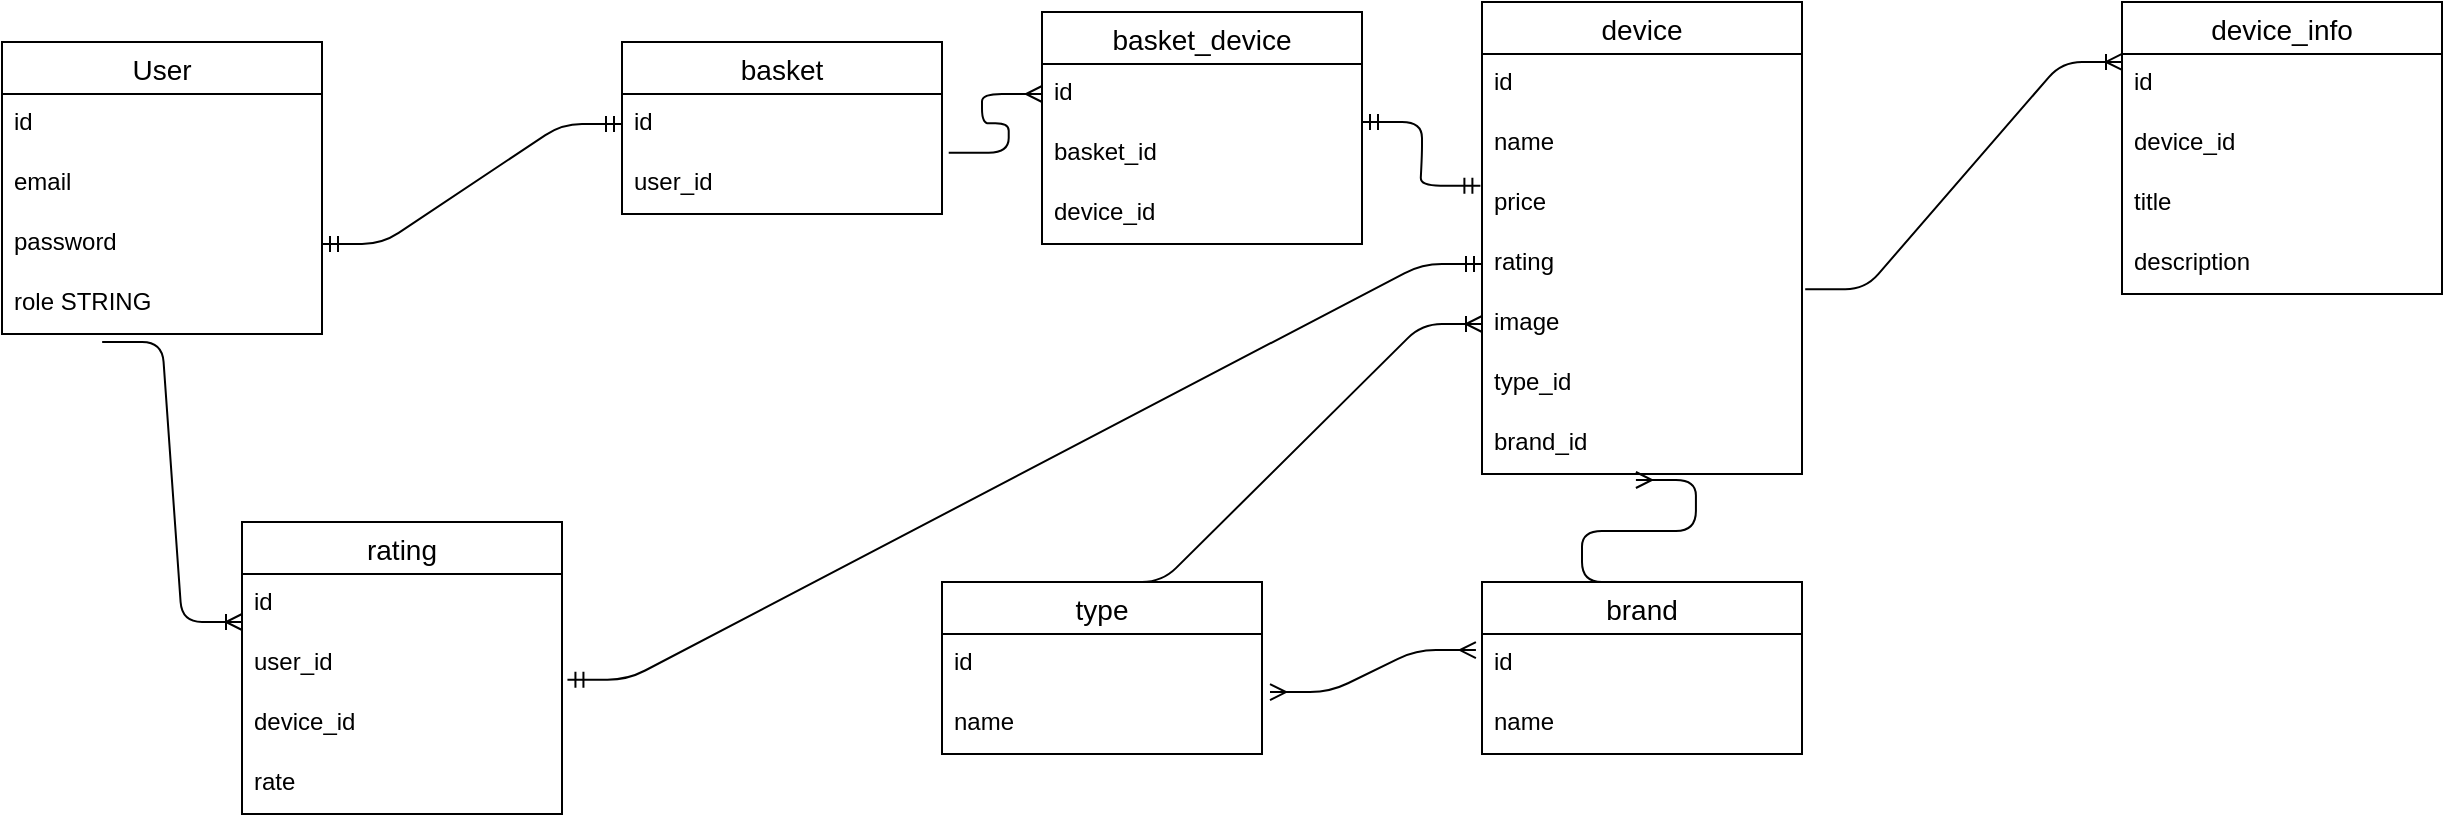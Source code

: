 <mxfile version="14.5.1" type="github">
  <diagram id="Ka1aiFm0YWXtZrp5DktD" name="Page-1">
    <mxGraphModel dx="1673" dy="896" grid="1" gridSize="10" guides="1" tooltips="1" connect="1" arrows="1" fold="1" page="1" pageScale="1" pageWidth="827" pageHeight="1169" math="0" shadow="0">
      <root>
        <mxCell id="0" />
        <mxCell id="1" parent="0" />
        <mxCell id="cYTyytsJE0ijzKa58vDJ-1" value="User" style="swimlane;fontStyle=0;childLayout=stackLayout;horizontal=1;startSize=26;horizontalStack=0;resizeParent=1;resizeParentMax=0;resizeLast=0;collapsible=1;marginBottom=0;align=center;fontSize=14;" vertex="1" parent="1">
          <mxGeometry x="80" y="60" width="160" height="146" as="geometry" />
        </mxCell>
        <mxCell id="cYTyytsJE0ijzKa58vDJ-2" value="id" style="text;strokeColor=none;fillColor=none;spacingLeft=4;spacingRight=4;overflow=hidden;rotatable=0;points=[[0,0.5],[1,0.5]];portConstraint=eastwest;fontSize=12;" vertex="1" parent="cYTyytsJE0ijzKa58vDJ-1">
          <mxGeometry y="26" width="160" height="30" as="geometry" />
        </mxCell>
        <mxCell id="cYTyytsJE0ijzKa58vDJ-3" value="email" style="text;strokeColor=none;fillColor=none;spacingLeft=4;spacingRight=4;overflow=hidden;rotatable=0;points=[[0,0.5],[1,0.5]];portConstraint=eastwest;fontSize=12;" vertex="1" parent="cYTyytsJE0ijzKa58vDJ-1">
          <mxGeometry y="56" width="160" height="30" as="geometry" />
        </mxCell>
        <mxCell id="cYTyytsJE0ijzKa58vDJ-5" value="password" style="text;strokeColor=none;fillColor=none;spacingLeft=4;spacingRight=4;overflow=hidden;rotatable=0;points=[[0,0.5],[1,0.5]];portConstraint=eastwest;fontSize=12;" vertex="1" parent="cYTyytsJE0ijzKa58vDJ-1">
          <mxGeometry y="86" width="160" height="30" as="geometry" />
        </mxCell>
        <mxCell id="cYTyytsJE0ijzKa58vDJ-4" value="role STRING" style="text;strokeColor=none;fillColor=none;spacingLeft=4;spacingRight=4;overflow=hidden;rotatable=0;points=[[0,0.5],[1,0.5]];portConstraint=eastwest;fontSize=12;" vertex="1" parent="cYTyytsJE0ijzKa58vDJ-1">
          <mxGeometry y="116" width="160" height="30" as="geometry" />
        </mxCell>
        <mxCell id="cYTyytsJE0ijzKa58vDJ-6" value="basket" style="swimlane;fontStyle=0;childLayout=stackLayout;horizontal=1;startSize=26;horizontalStack=0;resizeParent=1;resizeParentMax=0;resizeLast=0;collapsible=1;marginBottom=0;align=center;fontSize=14;" vertex="1" parent="1">
          <mxGeometry x="390" y="60" width="160" height="86" as="geometry" />
        </mxCell>
        <mxCell id="cYTyytsJE0ijzKa58vDJ-7" value="id" style="text;strokeColor=none;fillColor=none;spacingLeft=4;spacingRight=4;overflow=hidden;rotatable=0;points=[[0,0.5],[1,0.5]];portConstraint=eastwest;fontSize=12;" vertex="1" parent="cYTyytsJE0ijzKa58vDJ-6">
          <mxGeometry y="26" width="160" height="30" as="geometry" />
        </mxCell>
        <mxCell id="cYTyytsJE0ijzKa58vDJ-8" value="user_id" style="text;strokeColor=none;fillColor=none;spacingLeft=4;spacingRight=4;overflow=hidden;rotatable=0;points=[[0,0.5],[1,0.5]];portConstraint=eastwest;fontSize=12;" vertex="1" parent="cYTyytsJE0ijzKa58vDJ-6">
          <mxGeometry y="56" width="160" height="30" as="geometry" />
        </mxCell>
        <mxCell id="cYTyytsJE0ijzKa58vDJ-11" value="" style="edgeStyle=entityRelationEdgeStyle;fontSize=12;html=1;endArrow=ERmandOne;startArrow=ERmandOne;exitX=1;exitY=0.5;exitDx=0;exitDy=0;entryX=0;entryY=0.5;entryDx=0;entryDy=0;" edge="1" parent="1" source="cYTyytsJE0ijzKa58vDJ-5" target="cYTyytsJE0ijzKa58vDJ-7">
          <mxGeometry width="100" height="100" relative="1" as="geometry">
            <mxPoint x="270" y="180" as="sourcePoint" />
            <mxPoint x="380" y="100" as="targetPoint" />
          </mxGeometry>
        </mxCell>
        <mxCell id="cYTyytsJE0ijzKa58vDJ-13" value="device" style="swimlane;fontStyle=0;childLayout=stackLayout;horizontal=1;startSize=26;horizontalStack=0;resizeParent=1;resizeParentMax=0;resizeLast=0;collapsible=1;marginBottom=0;align=center;fontSize=14;" vertex="1" parent="1">
          <mxGeometry x="820" y="40" width="160" height="236" as="geometry" />
        </mxCell>
        <mxCell id="cYTyytsJE0ijzKa58vDJ-14" value="id" style="text;strokeColor=none;fillColor=none;spacingLeft=4;spacingRight=4;overflow=hidden;rotatable=0;points=[[0,0.5],[1,0.5]];portConstraint=eastwest;fontSize=12;" vertex="1" parent="cYTyytsJE0ijzKa58vDJ-13">
          <mxGeometry y="26" width="160" height="30" as="geometry" />
        </mxCell>
        <mxCell id="cYTyytsJE0ijzKa58vDJ-15" value="name" style="text;strokeColor=none;fillColor=none;spacingLeft=4;spacingRight=4;overflow=hidden;rotatable=0;points=[[0,0.5],[1,0.5]];portConstraint=eastwest;fontSize=12;" vertex="1" parent="cYTyytsJE0ijzKa58vDJ-13">
          <mxGeometry y="56" width="160" height="30" as="geometry" />
        </mxCell>
        <mxCell id="cYTyytsJE0ijzKa58vDJ-16" value="price" style="text;strokeColor=none;fillColor=none;spacingLeft=4;spacingRight=4;overflow=hidden;rotatable=0;points=[[0,0.5],[1,0.5]];portConstraint=eastwest;fontSize=12;" vertex="1" parent="cYTyytsJE0ijzKa58vDJ-13">
          <mxGeometry y="86" width="160" height="30" as="geometry" />
        </mxCell>
        <mxCell id="cYTyytsJE0ijzKa58vDJ-17" value="rating" style="text;strokeColor=none;fillColor=none;spacingLeft=4;spacingRight=4;overflow=hidden;rotatable=0;points=[[0,0.5],[1,0.5]];portConstraint=eastwest;fontSize=12;" vertex="1" parent="cYTyytsJE0ijzKa58vDJ-13">
          <mxGeometry y="116" width="160" height="30" as="geometry" />
        </mxCell>
        <mxCell id="cYTyytsJE0ijzKa58vDJ-18" value="image" style="text;strokeColor=none;fillColor=none;spacingLeft=4;spacingRight=4;overflow=hidden;rotatable=0;points=[[0,0.5],[1,0.5]];portConstraint=eastwest;fontSize=12;" vertex="1" parent="cYTyytsJE0ijzKa58vDJ-13">
          <mxGeometry y="146" width="160" height="30" as="geometry" />
        </mxCell>
        <mxCell id="cYTyytsJE0ijzKa58vDJ-20" value="type_id" style="text;strokeColor=none;fillColor=none;spacingLeft=4;spacingRight=4;overflow=hidden;rotatable=0;points=[[0,0.5],[1,0.5]];portConstraint=eastwest;fontSize=12;" vertex="1" parent="cYTyytsJE0ijzKa58vDJ-13">
          <mxGeometry y="176" width="160" height="30" as="geometry" />
        </mxCell>
        <mxCell id="cYTyytsJE0ijzKa58vDJ-19" value="brand_id" style="text;strokeColor=none;fillColor=none;spacingLeft=4;spacingRight=4;overflow=hidden;rotatable=0;points=[[0,0.5],[1,0.5]];portConstraint=eastwest;fontSize=12;" vertex="1" parent="cYTyytsJE0ijzKa58vDJ-13">
          <mxGeometry y="206" width="160" height="30" as="geometry" />
        </mxCell>
        <mxCell id="cYTyytsJE0ijzKa58vDJ-21" value="type" style="swimlane;fontStyle=0;childLayout=stackLayout;horizontal=1;startSize=26;horizontalStack=0;resizeParent=1;resizeParentMax=0;resizeLast=0;collapsible=1;marginBottom=0;align=center;fontSize=14;" vertex="1" parent="1">
          <mxGeometry x="550" y="330" width="160" height="86" as="geometry" />
        </mxCell>
        <mxCell id="cYTyytsJE0ijzKa58vDJ-22" value="id" style="text;strokeColor=none;fillColor=none;spacingLeft=4;spacingRight=4;overflow=hidden;rotatable=0;points=[[0,0.5],[1,0.5]];portConstraint=eastwest;fontSize=12;" vertex="1" parent="cYTyytsJE0ijzKa58vDJ-21">
          <mxGeometry y="26" width="160" height="30" as="geometry" />
        </mxCell>
        <mxCell id="cYTyytsJE0ijzKa58vDJ-23" value="name" style="text;strokeColor=none;fillColor=none;spacingLeft=4;spacingRight=4;overflow=hidden;rotatable=0;points=[[0,0.5],[1,0.5]];portConstraint=eastwest;fontSize=12;" vertex="1" parent="cYTyytsJE0ijzKa58vDJ-21">
          <mxGeometry y="56" width="160" height="30" as="geometry" />
        </mxCell>
        <mxCell id="cYTyytsJE0ijzKa58vDJ-24" value="brand" style="swimlane;fontStyle=0;childLayout=stackLayout;horizontal=1;startSize=26;horizontalStack=0;resizeParent=1;resizeParentMax=0;resizeLast=0;collapsible=1;marginBottom=0;align=center;fontSize=14;" vertex="1" parent="1">
          <mxGeometry x="820" y="330" width="160" height="86" as="geometry" />
        </mxCell>
        <mxCell id="cYTyytsJE0ijzKa58vDJ-25" value="id" style="text;strokeColor=none;fillColor=none;spacingLeft=4;spacingRight=4;overflow=hidden;rotatable=0;points=[[0,0.5],[1,0.5]];portConstraint=eastwest;fontSize=12;" vertex="1" parent="cYTyytsJE0ijzKa58vDJ-24">
          <mxGeometry y="26" width="160" height="30" as="geometry" />
        </mxCell>
        <mxCell id="cYTyytsJE0ijzKa58vDJ-26" value="name" style="text;strokeColor=none;fillColor=none;spacingLeft=4;spacingRight=4;overflow=hidden;rotatable=0;points=[[0,0.5],[1,0.5]];portConstraint=eastwest;fontSize=12;" vertex="1" parent="cYTyytsJE0ijzKa58vDJ-24">
          <mxGeometry y="56" width="160" height="30" as="geometry" />
        </mxCell>
        <mxCell id="cYTyytsJE0ijzKa58vDJ-27" value="" style="edgeStyle=entityRelationEdgeStyle;fontSize=12;html=1;endArrow=ERmany;startArrow=ERmany;exitX=1.025;exitY=-0.033;exitDx=0;exitDy=0;exitPerimeter=0;entryX=-0.019;entryY=0.267;entryDx=0;entryDy=0;entryPerimeter=0;" edge="1" parent="1" source="cYTyytsJE0ijzKa58vDJ-23" target="cYTyytsJE0ijzKa58vDJ-25">
          <mxGeometry width="100" height="100" relative="1" as="geometry">
            <mxPoint x="720" y="430" as="sourcePoint" />
            <mxPoint x="820" y="330" as="targetPoint" />
          </mxGeometry>
        </mxCell>
        <mxCell id="cYTyytsJE0ijzKa58vDJ-28" value="" style="edgeStyle=entityRelationEdgeStyle;fontSize=12;html=1;endArrow=ERoneToMany;exitX=0.5;exitY=0;exitDx=0;exitDy=0;entryX=0;entryY=0.5;entryDx=0;entryDy=0;" edge="1" parent="1" source="cYTyytsJE0ijzKa58vDJ-21" target="cYTyytsJE0ijzKa58vDJ-18">
          <mxGeometry width="100" height="100" relative="1" as="geometry">
            <mxPoint x="640" y="310" as="sourcePoint" />
            <mxPoint x="740" y="210" as="targetPoint" />
          </mxGeometry>
        </mxCell>
        <mxCell id="cYTyytsJE0ijzKa58vDJ-29" value="" style="edgeStyle=entityRelationEdgeStyle;fontSize=12;html=1;endArrow=ERmany;entryX=0.481;entryY=1.1;entryDx=0;entryDy=0;entryPerimeter=0;exitX=0.5;exitY=0;exitDx=0;exitDy=0;" edge="1" parent="1" source="cYTyytsJE0ijzKa58vDJ-24" target="cYTyytsJE0ijzKa58vDJ-19">
          <mxGeometry width="100" height="100" relative="1" as="geometry">
            <mxPoint x="380" y="360" as="sourcePoint" />
            <mxPoint x="480" y="260" as="targetPoint" />
          </mxGeometry>
        </mxCell>
        <mxCell id="cYTyytsJE0ijzKa58vDJ-30" value="device_info" style="swimlane;fontStyle=0;childLayout=stackLayout;horizontal=1;startSize=26;horizontalStack=0;resizeParent=1;resizeParentMax=0;resizeLast=0;collapsible=1;marginBottom=0;align=center;fontSize=14;" vertex="1" parent="1">
          <mxGeometry x="1140" y="40" width="160" height="146" as="geometry" />
        </mxCell>
        <mxCell id="cYTyytsJE0ijzKa58vDJ-31" value="id" style="text;strokeColor=none;fillColor=none;spacingLeft=4;spacingRight=4;overflow=hidden;rotatable=0;points=[[0,0.5],[1,0.5]];portConstraint=eastwest;fontSize=12;" vertex="1" parent="cYTyytsJE0ijzKa58vDJ-30">
          <mxGeometry y="26" width="160" height="30" as="geometry" />
        </mxCell>
        <mxCell id="cYTyytsJE0ijzKa58vDJ-32" value="device_id" style="text;strokeColor=none;fillColor=none;spacingLeft=4;spacingRight=4;overflow=hidden;rotatable=0;points=[[0,0.5],[1,0.5]];portConstraint=eastwest;fontSize=12;" vertex="1" parent="cYTyytsJE0ijzKa58vDJ-30">
          <mxGeometry y="56" width="160" height="30" as="geometry" />
        </mxCell>
        <mxCell id="cYTyytsJE0ijzKa58vDJ-33" value="title" style="text;strokeColor=none;fillColor=none;spacingLeft=4;spacingRight=4;overflow=hidden;rotatable=0;points=[[0,0.5],[1,0.5]];portConstraint=eastwest;fontSize=12;" vertex="1" parent="cYTyytsJE0ijzKa58vDJ-30">
          <mxGeometry y="86" width="160" height="30" as="geometry" />
        </mxCell>
        <mxCell id="cYTyytsJE0ijzKa58vDJ-34" value="description" style="text;strokeColor=none;fillColor=none;spacingLeft=4;spacingRight=4;overflow=hidden;rotatable=0;points=[[0,0.5],[1,0.5]];portConstraint=eastwest;fontSize=12;" vertex="1" parent="cYTyytsJE0ijzKa58vDJ-30">
          <mxGeometry y="116" width="160" height="30" as="geometry" />
        </mxCell>
        <mxCell id="cYTyytsJE0ijzKa58vDJ-35" value="" style="edgeStyle=entityRelationEdgeStyle;fontSize=12;html=1;endArrow=ERoneToMany;exitX=1.01;exitY=0.92;exitDx=0;exitDy=0;entryX=0;entryY=0.133;entryDx=0;entryDy=0;exitPerimeter=0;entryPerimeter=0;" edge="1" parent="1" source="cYTyytsJE0ijzKa58vDJ-17" target="cYTyytsJE0ijzKa58vDJ-31">
          <mxGeometry width="100" height="100" relative="1" as="geometry">
            <mxPoint x="1180" y="299.0" as="sourcePoint" />
            <mxPoint x="1370" y="170" as="targetPoint" />
          </mxGeometry>
        </mxCell>
        <mxCell id="cYTyytsJE0ijzKa58vDJ-36" value="basket_device" style="swimlane;fontStyle=0;childLayout=stackLayout;horizontal=1;startSize=26;horizontalStack=0;resizeParent=1;resizeParentMax=0;resizeLast=0;collapsible=1;marginBottom=0;align=center;fontSize=14;" vertex="1" parent="1">
          <mxGeometry x="600" y="45" width="160" height="116" as="geometry" />
        </mxCell>
        <mxCell id="cYTyytsJE0ijzKa58vDJ-37" value="id" style="text;strokeColor=none;fillColor=none;spacingLeft=4;spacingRight=4;overflow=hidden;rotatable=0;points=[[0,0.5],[1,0.5]];portConstraint=eastwest;fontSize=12;" vertex="1" parent="cYTyytsJE0ijzKa58vDJ-36">
          <mxGeometry y="26" width="160" height="30" as="geometry" />
        </mxCell>
        <mxCell id="cYTyytsJE0ijzKa58vDJ-38" value="basket_id" style="text;strokeColor=none;fillColor=none;spacingLeft=4;spacingRight=4;overflow=hidden;rotatable=0;points=[[0,0.5],[1,0.5]];portConstraint=eastwest;fontSize=12;" vertex="1" parent="cYTyytsJE0ijzKa58vDJ-36">
          <mxGeometry y="56" width="160" height="30" as="geometry" />
        </mxCell>
        <mxCell id="cYTyytsJE0ijzKa58vDJ-39" value="device_id" style="text;strokeColor=none;fillColor=none;spacingLeft=4;spacingRight=4;overflow=hidden;rotatable=0;points=[[0,0.5],[1,0.5]];portConstraint=eastwest;fontSize=12;" vertex="1" parent="cYTyytsJE0ijzKa58vDJ-36">
          <mxGeometry y="86" width="160" height="30" as="geometry" />
        </mxCell>
        <mxCell id="cYTyytsJE0ijzKa58vDJ-40" value="" style="edgeStyle=entityRelationEdgeStyle;fontSize=12;html=1;endArrow=ERmany;exitX=1.021;exitY=-0.022;exitDx=0;exitDy=0;exitPerimeter=0;entryX=0;entryY=0.5;entryDx=0;entryDy=0;" edge="1" parent="1" source="cYTyytsJE0ijzKa58vDJ-8" target="cYTyytsJE0ijzKa58vDJ-37">
          <mxGeometry width="100" height="100" relative="1" as="geometry">
            <mxPoint x="440" y="310" as="sourcePoint" />
            <mxPoint x="540" y="210" as="targetPoint" />
          </mxGeometry>
        </mxCell>
        <mxCell id="cYTyytsJE0ijzKa58vDJ-41" value="" style="edgeStyle=entityRelationEdgeStyle;fontSize=12;html=1;endArrow=ERmandOne;startArrow=ERmandOne;entryX=-0.005;entryY=0.194;entryDx=0;entryDy=0;entryPerimeter=0;exitX=1;exitY=0.967;exitDx=0;exitDy=0;exitPerimeter=0;" edge="1" parent="1" source="cYTyytsJE0ijzKa58vDJ-37" target="cYTyytsJE0ijzKa58vDJ-16">
          <mxGeometry width="100" height="100" relative="1" as="geometry">
            <mxPoint x="450" y="290" as="sourcePoint" />
            <mxPoint x="550" y="190" as="targetPoint" />
          </mxGeometry>
        </mxCell>
        <mxCell id="cYTyytsJE0ijzKa58vDJ-42" value="rating" style="swimlane;fontStyle=0;childLayout=stackLayout;horizontal=1;startSize=26;horizontalStack=0;resizeParent=1;resizeParentMax=0;resizeLast=0;collapsible=1;marginBottom=0;align=center;fontSize=14;" vertex="1" parent="1">
          <mxGeometry x="200" y="300" width="160" height="146" as="geometry" />
        </mxCell>
        <mxCell id="cYTyytsJE0ijzKa58vDJ-43" value="id" style="text;strokeColor=none;fillColor=none;spacingLeft=4;spacingRight=4;overflow=hidden;rotatable=0;points=[[0,0.5],[1,0.5]];portConstraint=eastwest;fontSize=12;" vertex="1" parent="cYTyytsJE0ijzKa58vDJ-42">
          <mxGeometry y="26" width="160" height="30" as="geometry" />
        </mxCell>
        <mxCell id="cYTyytsJE0ijzKa58vDJ-44" value="user_id" style="text;strokeColor=none;fillColor=none;spacingLeft=4;spacingRight=4;overflow=hidden;rotatable=0;points=[[0,0.5],[1,0.5]];portConstraint=eastwest;fontSize=12;" vertex="1" parent="cYTyytsJE0ijzKa58vDJ-42">
          <mxGeometry y="56" width="160" height="30" as="geometry" />
        </mxCell>
        <mxCell id="cYTyytsJE0ijzKa58vDJ-45" value="device_id" style="text;strokeColor=none;fillColor=none;spacingLeft=4;spacingRight=4;overflow=hidden;rotatable=0;points=[[0,0.5],[1,0.5]];portConstraint=eastwest;fontSize=12;" vertex="1" parent="cYTyytsJE0ijzKa58vDJ-42">
          <mxGeometry y="86" width="160" height="30" as="geometry" />
        </mxCell>
        <mxCell id="cYTyytsJE0ijzKa58vDJ-46" value="rate" style="text;strokeColor=none;fillColor=none;spacingLeft=4;spacingRight=4;overflow=hidden;rotatable=0;points=[[0,0.5],[1,0.5]];portConstraint=eastwest;fontSize=12;" vertex="1" parent="cYTyytsJE0ijzKa58vDJ-42">
          <mxGeometry y="116" width="160" height="30" as="geometry" />
        </mxCell>
        <mxCell id="cYTyytsJE0ijzKa58vDJ-47" value="" style="edgeStyle=entityRelationEdgeStyle;fontSize=12;html=1;endArrow=ERoneToMany;entryX=0;entryY=0.8;entryDx=0;entryDy=0;entryPerimeter=0;exitX=0.313;exitY=1.133;exitDx=0;exitDy=0;exitPerimeter=0;" edge="1" parent="1" source="cYTyytsJE0ijzKa58vDJ-4" target="cYTyytsJE0ijzKa58vDJ-43">
          <mxGeometry width="100" height="100" relative="1" as="geometry">
            <mxPoint x="390" y="330.0" as="sourcePoint" />
            <mxPoint x="580" y="201" as="targetPoint" />
          </mxGeometry>
        </mxCell>
        <mxCell id="cYTyytsJE0ijzKa58vDJ-48" value="" style="edgeStyle=entityRelationEdgeStyle;fontSize=12;html=1;endArrow=ERmandOne;startArrow=ERmandOne;exitX=1.017;exitY=0.763;exitDx=0;exitDy=0;exitPerimeter=0;entryX=0;entryY=0.5;entryDx=0;entryDy=0;" edge="1" parent="1" source="cYTyytsJE0ijzKa58vDJ-44" target="cYTyytsJE0ijzKa58vDJ-17">
          <mxGeometry width="100" height="100" relative="1" as="geometry">
            <mxPoint x="470" y="310" as="sourcePoint" />
            <mxPoint x="570" y="210" as="targetPoint" />
          </mxGeometry>
        </mxCell>
      </root>
    </mxGraphModel>
  </diagram>
</mxfile>
